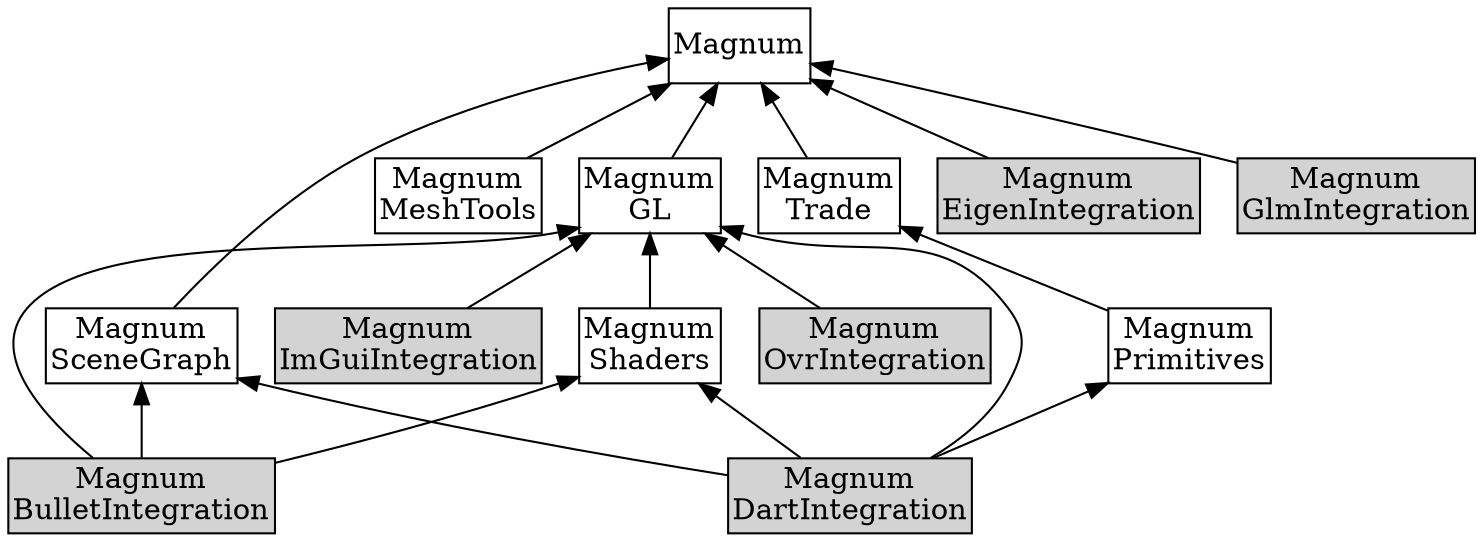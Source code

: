 /*
    This file is part of Magnum.

    Copyright © 2010, 2011, 2012, 2013, 2014, 2015, 2016, 2017, 2018, 2019,
                2020 Vladimír Vondruš <mosra@centrum.cz>

    Permission is hereby granted, free of charge, to any person obtaining a
    copy of this software and associated documentation files (the "Software"),
    to deal in the Software without restriction, including without limitation
    the rights to use, copy, modify, merge, publish, distribute, sublicense,
    and/or sell copies of the Software, and to permit persons to whom the
    Software is furnished to do so, subject to the following conditions:

    The above copyright notice and this permission notice shall be included
    in all copies or substantial portions of the Software.

    THE SOFTWARE IS PROVIDED "AS IS", WITHOUT WARRANTY OF ANY KIND, EXPRESS OR
    IMPLIED, INCLUDING BUT NOT LIMITED TO THE WARRANTIES OF MERCHANTABILITY,
    FITNESS FOR A PARTICULAR PURPOSE AND NONINFRINGEMENT. IN NO EVENT SHALL
    THE AUTHORS OR COPYRIGHT HOLDERS BE LIABLE FOR ANY CLAIM, DAMAGES OR OTHER
    LIABILITY, WHETHER IN AN ACTION OF CONTRACT, TORT OR OTHERWISE, ARISING
    FROM, OUT OF OR IN CONNECTION WITH THE SOFTWARE OR THE USE OR OTHER
    DEALINGS IN THE SOFTWARE.
*/

digraph "Magnum Integration dependency order" {
    rankdir=BT
    ranksep=0.5
    node [style=filled shape=rect margin="0.03,0.03"]

    Magnum [style=solid class="m-info"]
    MagnumGL [style=solid label="Magnum\nGL" class="m-info"]
    MagnumMeshTools [style=solid style=solid label="Magnum\nMeshTools" class="m-info"]
    MagnumPrimitives [style=solid label="Magnum\nPrimitives" class="m-info"]
    MagnumSceneGraph [style=solid label="Magnum\nSceneGraph" class="m-info"]
    MagnumShaders [style=solid label="Magnum\nShaders" class="m-info"]
    MagnumTrade [style=solid style=solid label="Magnum\nTrade" class="m-info"]

    MagnumBulletIntegration [label="Magnum\nBulletIntegration" class="m-info"]
    MagnumEigenIntegration [label="Magnum\nEigenIntegration" class="m-info"]
    MagnumDartIntegration [label="Magnum\nDartIntegration" class="m-info"]
    MagnumGlmIntegration [label="Magnum\nGlmIntegration" class="m-info"]
    MagnumImGuiIntegration [label="Magnum\nImGuiIntegration" class="m-info"]
    MagnumOvrIntegration [label="Magnum\nOvrIntegration" class="m-info"]

    MagnumGL -> Magnum [class="m-info"]
    MagnumMeshTools -> Magnum [class="m-info"]
    MagnumPrimitives -> MagnumTrade [class="m-info"]
    MagnumSceneGraph -> Magnum [class="m-info"]
    MagnumShaders -> MagnumGL [class="m-info"]
    MagnumTrade -> Magnum [class="m-info"]

    MagnumBulletIntegration -> MagnumGL
    MagnumBulletIntegration -> MagnumSceneGraph
    MagnumBulletIntegration -> MagnumShaders

    MagnumDartIntegration -> MagnumGL
    MagnumDartIntegration -> MagnumPrimitives
    MagnumDartIntegration -> MagnumSceneGraph
    MagnumDartIntegration -> MagnumShaders

    MagnumEigenIntegration -> Magnum
    MagnumGlmIntegration -> Magnum
    MagnumImGuiIntegration -> MagnumGL
    MagnumOvrIntegration -> MagnumGL
}
